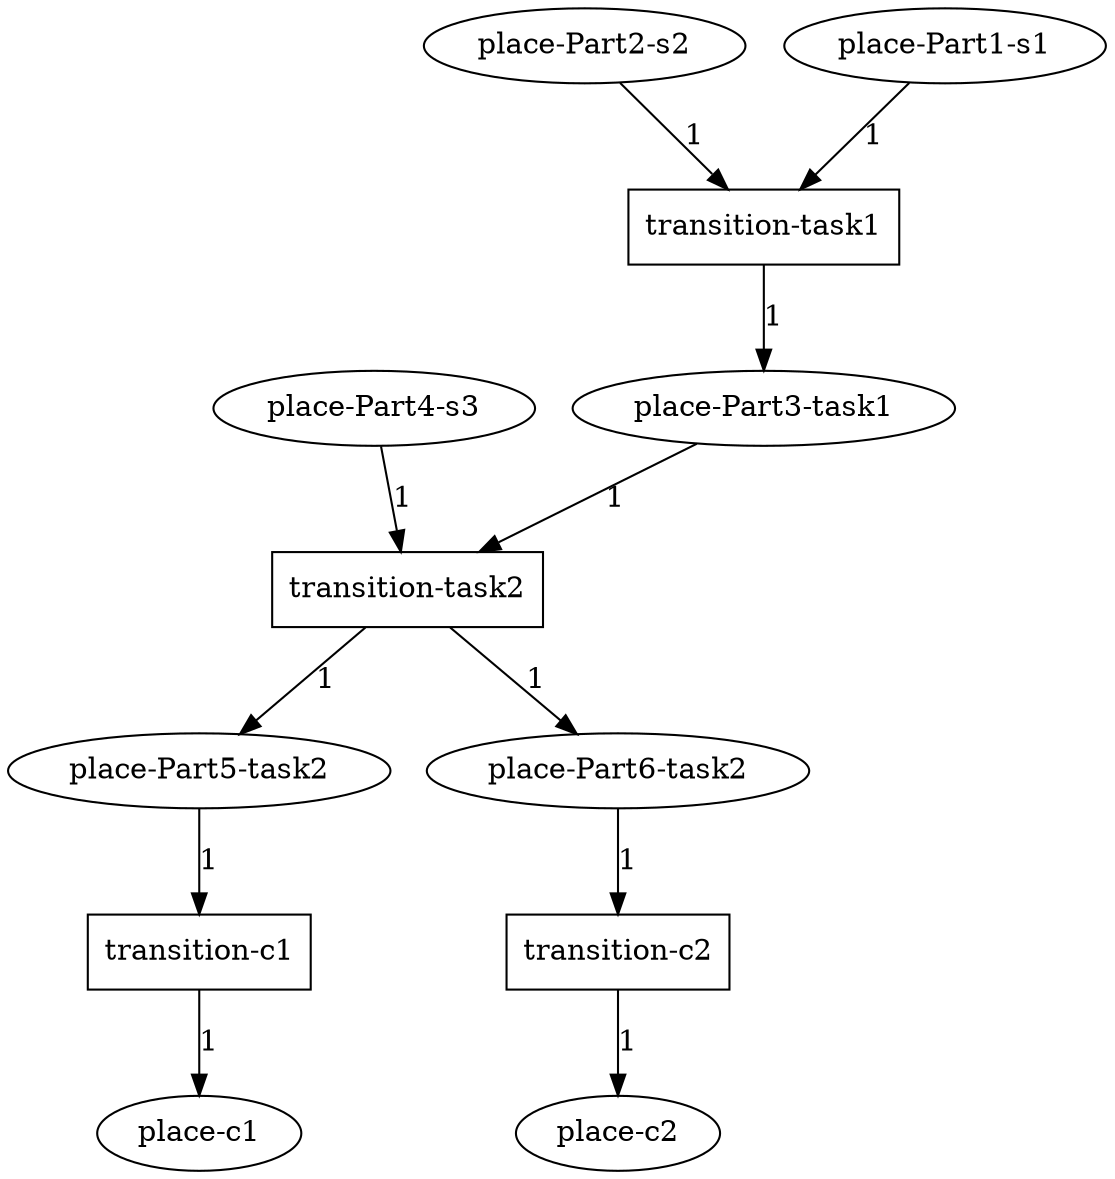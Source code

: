 digraph PRIME {
// Place place-Part4-s3
	72905865676655036734828152235480659227 [label="place-Part4-s3"];
// Place place-Part5-task2
	279317246503052877022958660262449193698 [label="place-Part5-task2"];
// Place place-Part3-task1
	83757612250120078642880952373888289636 [label="place-Part3-task1"];
// Place place-Part2-s2
	198042884722584755786010638420329879851 [label="place-Part2-s2"];
// Place place-c2
	128598116377551120094035104388013254497 [label="place-c2"];
// Place place-Part1-s1
	334215376688255775656828445105323380561 [label="place-Part1-s1"];
// Place place-c1
	233816750487148901384214613411794511696 [label="place-c1"];
// Place place-Part6-task2
	265381343510131778297652974165945211336 [label="place-Part6-task2"];
// Transition transition-task2
	65132745196935384613316352869810125093 [label="transition-task2",shape=box];
// Transition transition-task1
	139872304743214909965232845394680214690 [label="transition-task1",shape=box];
// Transition transition-c2
	40669815366086907656871726189128907281 [label="transition-c2",shape=box];
// Transition transition-c1
	134722987229438007334764329179942765073 [label="transition-c1",shape=box];
	83757612250120078642880952373888289636 -> 65132745196935384613316352869810125093 [label="1"];
	72905865676655036734828152235480659227 -> 65132745196935384613316352869810125093 [label="1"];
	65132745196935384613316352869810125093 -> 265381343510131778297652974165945211336 [label="1"];
	65132745196935384613316352869810125093 -> 279317246503052877022958660262449193698 [label="1"];
	334215376688255775656828445105323380561 -> 139872304743214909965232845394680214690 [label="1"];
	198042884722584755786010638420329879851 -> 139872304743214909965232845394680214690 [label="1"];
	139872304743214909965232845394680214690 -> 83757612250120078642880952373888289636 [label="1"];
	265381343510131778297652974165945211336 -> 40669815366086907656871726189128907281 [label="1"];
	40669815366086907656871726189128907281 -> 128598116377551120094035104388013254497 [label="1"];
	279317246503052877022958660262449193698 -> 134722987229438007334764329179942765073 [label="1"];
	134722987229438007334764329179942765073 -> 233816750487148901384214613411794511696 [label="1"];
}